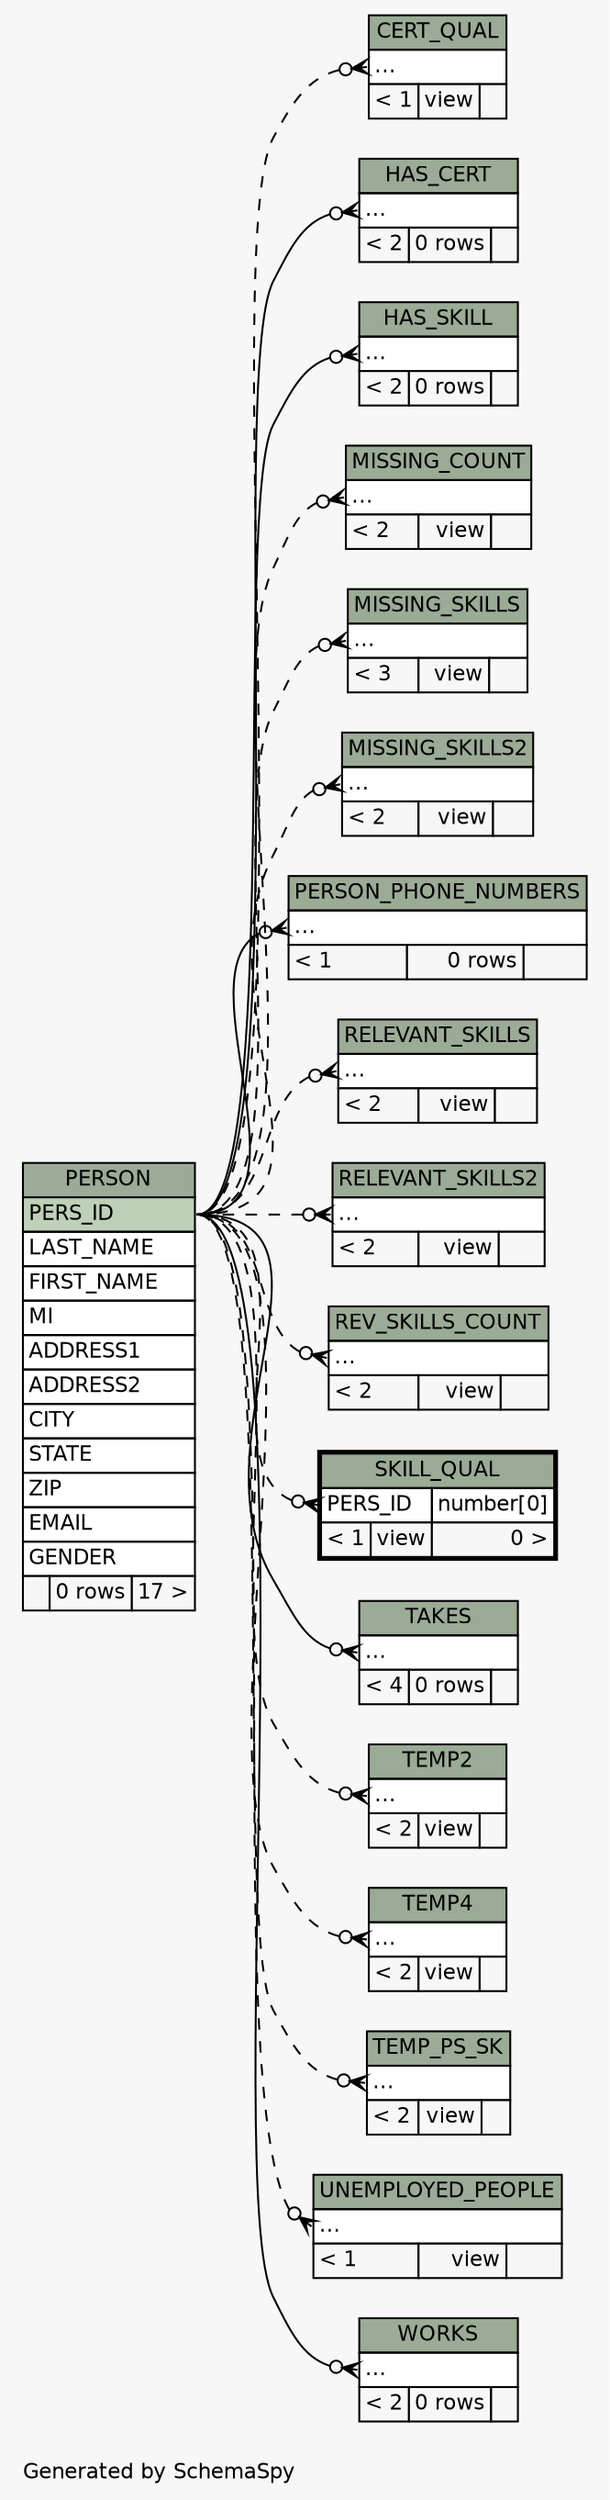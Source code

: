 // dot 2.38.0 on Linux 4.10.0-38-generic
// SchemaSpy rev 590
digraph "impliedTwoDegreesRelationshipsDiagram" {
  graph [
    rankdir="RL"
    bgcolor="#f7f7f7"
    label="\nGenerated by SchemaSpy"
    labeljust="l"
    nodesep="0.18"
    ranksep="0.46"
    fontname="Helvetica"
    fontsize="11"
  ];
  node [
    fontname="Helvetica"
    fontsize="11"
    shape="plaintext"
  ];
  edge [
    arrowsize="0.8"
  ];
  "CERT_QUAL":"elipses":w -> "PERSON":"PERS_ID":e [arrowhead=none dir=back arrowtail=crowodot style=dashed];
  "HAS_CERT":"elipses":w -> "PERSON":"PERS_ID":e [arrowhead=none dir=back arrowtail=crowodot];
  "HAS_SKILL":"elipses":w -> "PERSON":"PERS_ID":e [arrowhead=none dir=back arrowtail=crowodot];
  "MISSING_COUNT":"elipses":w -> "PERSON":"PERS_ID":e [arrowhead=none dir=back arrowtail=crowodot style=dashed];
  "MISSING_SKILLS":"elipses":w -> "PERSON":"PERS_ID":e [arrowhead=none dir=back arrowtail=crowodot style=dashed];
  "MISSING_SKILLS2":"elipses":w -> "PERSON":"PERS_ID":e [arrowhead=none dir=back arrowtail=crowodot style=dashed];
  "PERSON_PHONE_NUMBERS":"elipses":w -> "PERSON":"PERS_ID":e [arrowhead=none dir=back arrowtail=crowodot];
  "RELEVANT_SKILLS":"elipses":w -> "PERSON":"PERS_ID":e [arrowhead=none dir=back arrowtail=crowodot style=dashed];
  "RELEVANT_SKILLS2":"elipses":w -> "PERSON":"PERS_ID":e [arrowhead=none dir=back arrowtail=crowodot style=dashed];
  "REV_SKILLS_COUNT":"elipses":w -> "PERSON":"PERS_ID":e [arrowhead=none dir=back arrowtail=crowodot style=dashed];
  "SKILL_QUAL":"PERS_ID":w -> "PERSON":"PERS_ID":e [arrowhead=none dir=back arrowtail=crowodot style=dashed];
  "TAKES":"elipses":w -> "PERSON":"PERS_ID":e [arrowhead=none dir=back arrowtail=crowodot];
  "TEMP2":"elipses":w -> "PERSON":"PERS_ID":e [arrowhead=none dir=back arrowtail=crowodot style=dashed];
  "TEMP4":"elipses":w -> "PERSON":"PERS_ID":e [arrowhead=none dir=back arrowtail=crowodot style=dashed];
  "TEMP_PS_SK":"elipses":w -> "PERSON":"PERS_ID":e [arrowhead=none dir=back arrowtail=crowodot style=dashed];
  "UNEMPLOYED_PEOPLE":"elipses":w -> "PERSON":"PERS_ID":e [arrowhead=none dir=back arrowtail=crowodot style=dashed];
  "WORKS":"elipses":w -> "PERSON":"PERS_ID":e [arrowhead=none dir=back arrowtail=crowodot];
  "CERT_QUAL" [
    label=<
    <TABLE BORDER="0" CELLBORDER="1" CELLSPACING="0" BGCOLOR="#ffffff">
      <TR><TD COLSPAN="3" BGCOLOR="#9bab96" ALIGN="CENTER">CERT_QUAL</TD></TR>
      <TR><TD PORT="elipses" COLSPAN="3" ALIGN="LEFT">...</TD></TR>
      <TR><TD ALIGN="LEFT" BGCOLOR="#f7f7f7">&lt; 1</TD><TD ALIGN="RIGHT" BGCOLOR="#f7f7f7">view</TD><TD ALIGN="RIGHT" BGCOLOR="#f7f7f7">  </TD></TR>
    </TABLE>>
    URL="CERT_QUAL.html"
    tooltip="CERT_QUAL"
  ];
  "HAS_CERT" [
    label=<
    <TABLE BORDER="0" CELLBORDER="1" CELLSPACING="0" BGCOLOR="#ffffff">
      <TR><TD COLSPAN="3" BGCOLOR="#9bab96" ALIGN="CENTER">HAS_CERT</TD></TR>
      <TR><TD PORT="elipses" COLSPAN="3" ALIGN="LEFT">...</TD></TR>
      <TR><TD ALIGN="LEFT" BGCOLOR="#f7f7f7">&lt; 2</TD><TD ALIGN="RIGHT" BGCOLOR="#f7f7f7">0 rows</TD><TD ALIGN="RIGHT" BGCOLOR="#f7f7f7">  </TD></TR>
    </TABLE>>
    URL="HAS_CERT.html"
    tooltip="HAS_CERT"
  ];
  "HAS_SKILL" [
    label=<
    <TABLE BORDER="0" CELLBORDER="1" CELLSPACING="0" BGCOLOR="#ffffff">
      <TR><TD COLSPAN="3" BGCOLOR="#9bab96" ALIGN="CENTER">HAS_SKILL</TD></TR>
      <TR><TD PORT="elipses" COLSPAN="3" ALIGN="LEFT">...</TD></TR>
      <TR><TD ALIGN="LEFT" BGCOLOR="#f7f7f7">&lt; 2</TD><TD ALIGN="RIGHT" BGCOLOR="#f7f7f7">0 rows</TD><TD ALIGN="RIGHT" BGCOLOR="#f7f7f7">  </TD></TR>
    </TABLE>>
    URL="HAS_SKILL.html"
    tooltip="HAS_SKILL"
  ];
  "MISSING_COUNT" [
    label=<
    <TABLE BORDER="0" CELLBORDER="1" CELLSPACING="0" BGCOLOR="#ffffff">
      <TR><TD COLSPAN="3" BGCOLOR="#9bab96" ALIGN="CENTER">MISSING_COUNT</TD></TR>
      <TR><TD PORT="elipses" COLSPAN="3" ALIGN="LEFT">...</TD></TR>
      <TR><TD ALIGN="LEFT" BGCOLOR="#f7f7f7">&lt; 2</TD><TD ALIGN="RIGHT" BGCOLOR="#f7f7f7">view</TD><TD ALIGN="RIGHT" BGCOLOR="#f7f7f7">  </TD></TR>
    </TABLE>>
    URL="MISSING_COUNT.html"
    tooltip="MISSING_COUNT"
  ];
  "MISSING_SKILLS" [
    label=<
    <TABLE BORDER="0" CELLBORDER="1" CELLSPACING="0" BGCOLOR="#ffffff">
      <TR><TD COLSPAN="3" BGCOLOR="#9bab96" ALIGN="CENTER">MISSING_SKILLS</TD></TR>
      <TR><TD PORT="elipses" COLSPAN="3" ALIGN="LEFT">...</TD></TR>
      <TR><TD ALIGN="LEFT" BGCOLOR="#f7f7f7">&lt; 3</TD><TD ALIGN="RIGHT" BGCOLOR="#f7f7f7">view</TD><TD ALIGN="RIGHT" BGCOLOR="#f7f7f7">  </TD></TR>
    </TABLE>>
    URL="MISSING_SKILLS.html"
    tooltip="MISSING_SKILLS"
  ];
  "MISSING_SKILLS2" [
    label=<
    <TABLE BORDER="0" CELLBORDER="1" CELLSPACING="0" BGCOLOR="#ffffff">
      <TR><TD COLSPAN="3" BGCOLOR="#9bab96" ALIGN="CENTER">MISSING_SKILLS2</TD></TR>
      <TR><TD PORT="elipses" COLSPAN="3" ALIGN="LEFT">...</TD></TR>
      <TR><TD ALIGN="LEFT" BGCOLOR="#f7f7f7">&lt; 2</TD><TD ALIGN="RIGHT" BGCOLOR="#f7f7f7">view</TD><TD ALIGN="RIGHT" BGCOLOR="#f7f7f7">  </TD></TR>
    </TABLE>>
    URL="MISSING_SKILLS2.html"
    tooltip="MISSING_SKILLS2"
  ];
  "PERSON" [
    label=<
    <TABLE BORDER="0" CELLBORDER="1" CELLSPACING="0" BGCOLOR="#ffffff">
      <TR><TD COLSPAN="3" BGCOLOR="#9bab96" ALIGN="CENTER">PERSON</TD></TR>
      <TR><TD PORT="PERS_ID" COLSPAN="3" BGCOLOR="#bed1b8" ALIGN="LEFT">PERS_ID</TD></TR>
      <TR><TD PORT="LAST_NAME" COLSPAN="3" ALIGN="LEFT">LAST_NAME</TD></TR>
      <TR><TD PORT="FIRST_NAME" COLSPAN="3" ALIGN="LEFT">FIRST_NAME</TD></TR>
      <TR><TD PORT="MI" COLSPAN="3" ALIGN="LEFT">MI</TD></TR>
      <TR><TD PORT="ADDRESS1" COLSPAN="3" ALIGN="LEFT">ADDRESS1</TD></TR>
      <TR><TD PORT="ADDRESS2" COLSPAN="3" ALIGN="LEFT">ADDRESS2</TD></TR>
      <TR><TD PORT="CITY" COLSPAN="3" ALIGN="LEFT">CITY</TD></TR>
      <TR><TD PORT="STATE" COLSPAN="3" ALIGN="LEFT">STATE</TD></TR>
      <TR><TD PORT="ZIP" COLSPAN="3" ALIGN="LEFT">ZIP</TD></TR>
      <TR><TD PORT="EMAIL" COLSPAN="3" ALIGN="LEFT">EMAIL</TD></TR>
      <TR><TD PORT="GENDER" COLSPAN="3" ALIGN="LEFT">GENDER</TD></TR>
      <TR><TD ALIGN="LEFT" BGCOLOR="#f7f7f7">  </TD><TD ALIGN="RIGHT" BGCOLOR="#f7f7f7">0 rows</TD><TD ALIGN="RIGHT" BGCOLOR="#f7f7f7">17 &gt;</TD></TR>
    </TABLE>>
    URL="PERSON.html"
    tooltip="PERSON"
  ];
  "PERSON_PHONE_NUMBERS" [
    label=<
    <TABLE BORDER="0" CELLBORDER="1" CELLSPACING="0" BGCOLOR="#ffffff">
      <TR><TD COLSPAN="3" BGCOLOR="#9bab96" ALIGN="CENTER">PERSON_PHONE_NUMBERS</TD></TR>
      <TR><TD PORT="elipses" COLSPAN="3" ALIGN="LEFT">...</TD></TR>
      <TR><TD ALIGN="LEFT" BGCOLOR="#f7f7f7">&lt; 1</TD><TD ALIGN="RIGHT" BGCOLOR="#f7f7f7">0 rows</TD><TD ALIGN="RIGHT" BGCOLOR="#f7f7f7">  </TD></TR>
    </TABLE>>
    URL="PERSON_PHONE_NUMBERS.html"
    tooltip="PERSON_PHONE_NUMBERS"
  ];
  "RELEVANT_SKILLS" [
    label=<
    <TABLE BORDER="0" CELLBORDER="1" CELLSPACING="0" BGCOLOR="#ffffff">
      <TR><TD COLSPAN="3" BGCOLOR="#9bab96" ALIGN="CENTER">RELEVANT_SKILLS</TD></TR>
      <TR><TD PORT="elipses" COLSPAN="3" ALIGN="LEFT">...</TD></TR>
      <TR><TD ALIGN="LEFT" BGCOLOR="#f7f7f7">&lt; 2</TD><TD ALIGN="RIGHT" BGCOLOR="#f7f7f7">view</TD><TD ALIGN="RIGHT" BGCOLOR="#f7f7f7">  </TD></TR>
    </TABLE>>
    URL="RELEVANT_SKILLS.html"
    tooltip="RELEVANT_SKILLS"
  ];
  "RELEVANT_SKILLS2" [
    label=<
    <TABLE BORDER="0" CELLBORDER="1" CELLSPACING="0" BGCOLOR="#ffffff">
      <TR><TD COLSPAN="3" BGCOLOR="#9bab96" ALIGN="CENTER">RELEVANT_SKILLS2</TD></TR>
      <TR><TD PORT="elipses" COLSPAN="3" ALIGN="LEFT">...</TD></TR>
      <TR><TD ALIGN="LEFT" BGCOLOR="#f7f7f7">&lt; 2</TD><TD ALIGN="RIGHT" BGCOLOR="#f7f7f7">view</TD><TD ALIGN="RIGHT" BGCOLOR="#f7f7f7">  </TD></TR>
    </TABLE>>
    URL="RELEVANT_SKILLS2.html"
    tooltip="RELEVANT_SKILLS2"
  ];
  "REV_SKILLS_COUNT" [
    label=<
    <TABLE BORDER="0" CELLBORDER="1" CELLSPACING="0" BGCOLOR="#ffffff">
      <TR><TD COLSPAN="3" BGCOLOR="#9bab96" ALIGN="CENTER">REV_SKILLS_COUNT</TD></TR>
      <TR><TD PORT="elipses" COLSPAN="3" ALIGN="LEFT">...</TD></TR>
      <TR><TD ALIGN="LEFT" BGCOLOR="#f7f7f7">&lt; 2</TD><TD ALIGN="RIGHT" BGCOLOR="#f7f7f7">view</TD><TD ALIGN="RIGHT" BGCOLOR="#f7f7f7">  </TD></TR>
    </TABLE>>
    URL="REV_SKILLS_COUNT.html"
    tooltip="REV_SKILLS_COUNT"
  ];
  "SKILL_QUAL" [
    label=<
    <TABLE BORDER="2" CELLBORDER="1" CELLSPACING="0" BGCOLOR="#ffffff">
      <TR><TD COLSPAN="3" BGCOLOR="#9bab96" ALIGN="CENTER">SKILL_QUAL</TD></TR>
      <TR><TD PORT="PERS_ID" COLSPAN="2" ALIGN="LEFT">PERS_ID</TD><TD PORT="PERS_ID.type" ALIGN="LEFT">number[0]</TD></TR>
      <TR><TD ALIGN="LEFT" BGCOLOR="#f7f7f7">&lt; 1</TD><TD ALIGN="RIGHT" BGCOLOR="#f7f7f7">view</TD><TD ALIGN="RIGHT" BGCOLOR="#f7f7f7">0 &gt;</TD></TR>
    </TABLE>>
    URL="SKILL_QUAL.html"
    tooltip="SKILL_QUAL"
  ];
  "TAKES" [
    label=<
    <TABLE BORDER="0" CELLBORDER="1" CELLSPACING="0" BGCOLOR="#ffffff">
      <TR><TD COLSPAN="3" BGCOLOR="#9bab96" ALIGN="CENTER">TAKES</TD></TR>
      <TR><TD PORT="elipses" COLSPAN="3" ALIGN="LEFT">...</TD></TR>
      <TR><TD ALIGN="LEFT" BGCOLOR="#f7f7f7">&lt; 4</TD><TD ALIGN="RIGHT" BGCOLOR="#f7f7f7">0 rows</TD><TD ALIGN="RIGHT" BGCOLOR="#f7f7f7">  </TD></TR>
    </TABLE>>
    URL="TAKES.html"
    tooltip="TAKES"
  ];
  "TEMP2" [
    label=<
    <TABLE BORDER="0" CELLBORDER="1" CELLSPACING="0" BGCOLOR="#ffffff">
      <TR><TD COLSPAN="3" BGCOLOR="#9bab96" ALIGN="CENTER">TEMP2</TD></TR>
      <TR><TD PORT="elipses" COLSPAN="3" ALIGN="LEFT">...</TD></TR>
      <TR><TD ALIGN="LEFT" BGCOLOR="#f7f7f7">&lt; 2</TD><TD ALIGN="RIGHT" BGCOLOR="#f7f7f7">view</TD><TD ALIGN="RIGHT" BGCOLOR="#f7f7f7">  </TD></TR>
    </TABLE>>
    URL="TEMP2.html"
    tooltip="TEMP2"
  ];
  "TEMP4" [
    label=<
    <TABLE BORDER="0" CELLBORDER="1" CELLSPACING="0" BGCOLOR="#ffffff">
      <TR><TD COLSPAN="3" BGCOLOR="#9bab96" ALIGN="CENTER">TEMP4</TD></TR>
      <TR><TD PORT="elipses" COLSPAN="3" ALIGN="LEFT">...</TD></TR>
      <TR><TD ALIGN="LEFT" BGCOLOR="#f7f7f7">&lt; 2</TD><TD ALIGN="RIGHT" BGCOLOR="#f7f7f7">view</TD><TD ALIGN="RIGHT" BGCOLOR="#f7f7f7">  </TD></TR>
    </TABLE>>
    URL="TEMP4.html"
    tooltip="TEMP4"
  ];
  "TEMP_PS_SK" [
    label=<
    <TABLE BORDER="0" CELLBORDER="1" CELLSPACING="0" BGCOLOR="#ffffff">
      <TR><TD COLSPAN="3" BGCOLOR="#9bab96" ALIGN="CENTER">TEMP_PS_SK</TD></TR>
      <TR><TD PORT="elipses" COLSPAN="3" ALIGN="LEFT">...</TD></TR>
      <TR><TD ALIGN="LEFT" BGCOLOR="#f7f7f7">&lt; 2</TD><TD ALIGN="RIGHT" BGCOLOR="#f7f7f7">view</TD><TD ALIGN="RIGHT" BGCOLOR="#f7f7f7">  </TD></TR>
    </TABLE>>
    URL="TEMP_PS_SK.html"
    tooltip="TEMP_PS_SK"
  ];
  "UNEMPLOYED_PEOPLE" [
    label=<
    <TABLE BORDER="0" CELLBORDER="1" CELLSPACING="0" BGCOLOR="#ffffff">
      <TR><TD COLSPAN="3" BGCOLOR="#9bab96" ALIGN="CENTER">UNEMPLOYED_PEOPLE</TD></TR>
      <TR><TD PORT="elipses" COLSPAN="3" ALIGN="LEFT">...</TD></TR>
      <TR><TD ALIGN="LEFT" BGCOLOR="#f7f7f7">&lt; 1</TD><TD ALIGN="RIGHT" BGCOLOR="#f7f7f7">view</TD><TD ALIGN="RIGHT" BGCOLOR="#f7f7f7">  </TD></TR>
    </TABLE>>
    URL="UNEMPLOYED_PEOPLE.html"
    tooltip="UNEMPLOYED_PEOPLE"
  ];
  "WORKS" [
    label=<
    <TABLE BORDER="0" CELLBORDER="1" CELLSPACING="0" BGCOLOR="#ffffff">
      <TR><TD COLSPAN="3" BGCOLOR="#9bab96" ALIGN="CENTER">WORKS</TD></TR>
      <TR><TD PORT="elipses" COLSPAN="3" ALIGN="LEFT">...</TD></TR>
      <TR><TD ALIGN="LEFT" BGCOLOR="#f7f7f7">&lt; 2</TD><TD ALIGN="RIGHT" BGCOLOR="#f7f7f7">0 rows</TD><TD ALIGN="RIGHT" BGCOLOR="#f7f7f7">  </TD></TR>
    </TABLE>>
    URL="WORKS.html"
    tooltip="WORKS"
  ];
}
